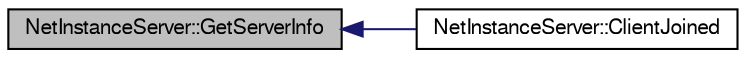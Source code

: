 digraph G
{
  edge [fontname="FreeSans",fontsize="10",labelfontname="FreeSans",labelfontsize="10"];
  node [fontname="FreeSans",fontsize="10",shape=record];
  rankdir=LR;
  Node1 [label="NetInstanceServer::GetServerInfo",height=0.2,width=0.4,color="black", fillcolor="grey75", style="filled" fontcolor="black"];
  Node1 -> Node2 [dir=back,color="midnightblue",fontsize="10",style="solid",fontname="FreeSans"];
  Node2 [label="NetInstanceServer::ClientJoined",height=0.2,width=0.4,color="black", fillcolor="white", style="filled",URL="$class_net_instance_server.html#ae60d538ba4e1f31b8ae955be2ab6168e"];
}
